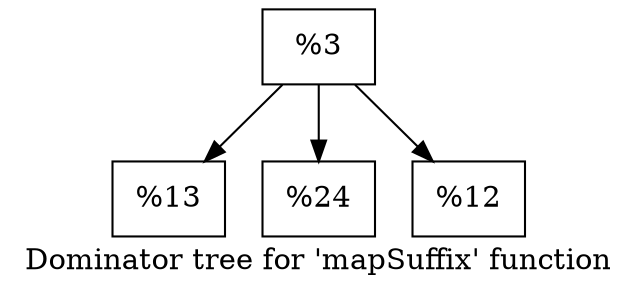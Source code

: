 digraph "Dominator tree for 'mapSuffix' function" {
	label="Dominator tree for 'mapSuffix' function";

	Node0x1f8b8f0 [shape=record,label="{%3}"];
	Node0x1f8b8f0 -> Node0x2169130;
	Node0x1f8b8f0 -> Node0x1edcf60;
	Node0x1f8b8f0 -> Node0x1f104b0;
	Node0x2169130 [shape=record,label="{%13}"];
	Node0x1edcf60 [shape=record,label="{%24}"];
	Node0x1f104b0 [shape=record,label="{%12}"];
}
